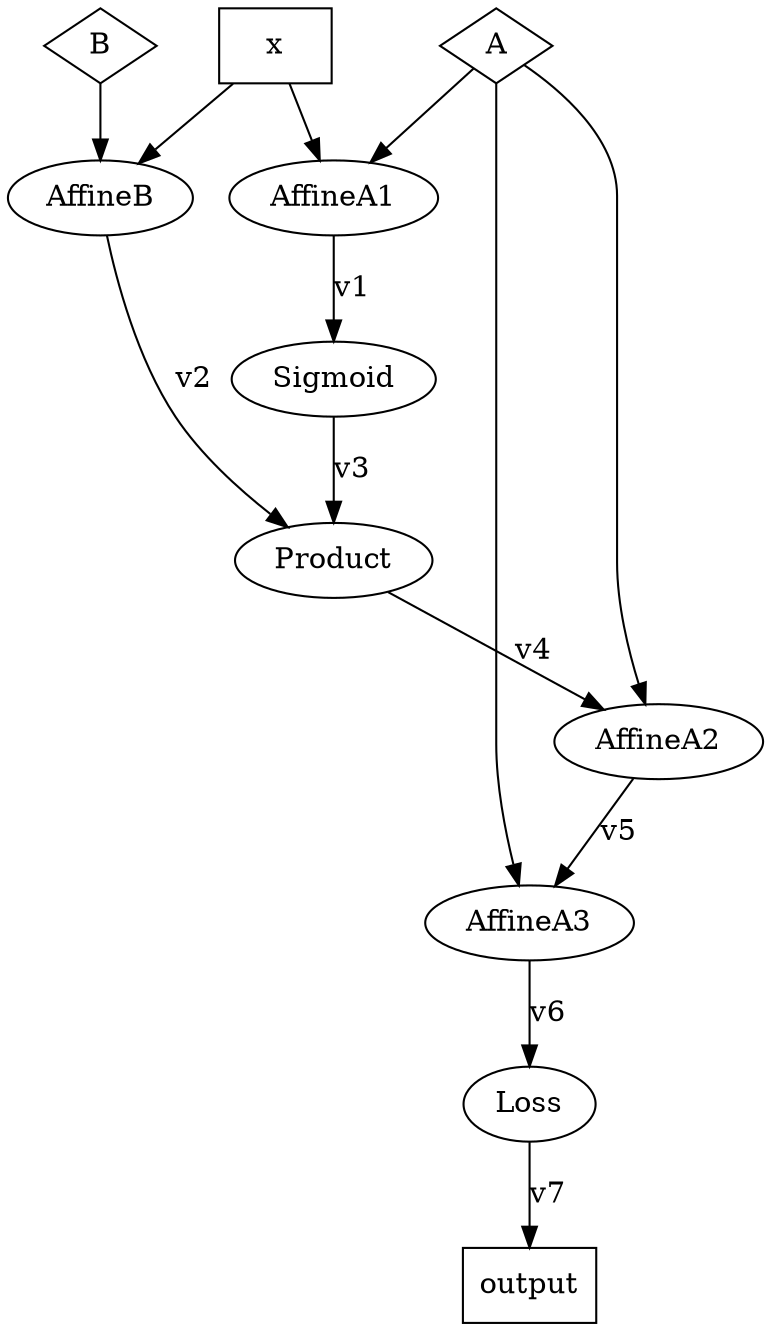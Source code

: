 digraph D {
    A [shape=diamond]
    B [shape=diamond]
    x [shape=box]
    output [shape=box]
 	
    A-> {AffineA1, AffineA2, AffineA3} 
    B->AffineB
    x->{AffineA1, AffineB}
    AffineA1->Sigmoid [label="v1"]
    Sigmoid->Product [label="v3"]
    AffineB->Product [label="v2"]
    Product->AffineA2 [label="v4"]
    AffineA2->AffineA3 [label="v5"]
    AffineA3->Loss [label="v6"]
    Loss -> output [label="v7"]
}